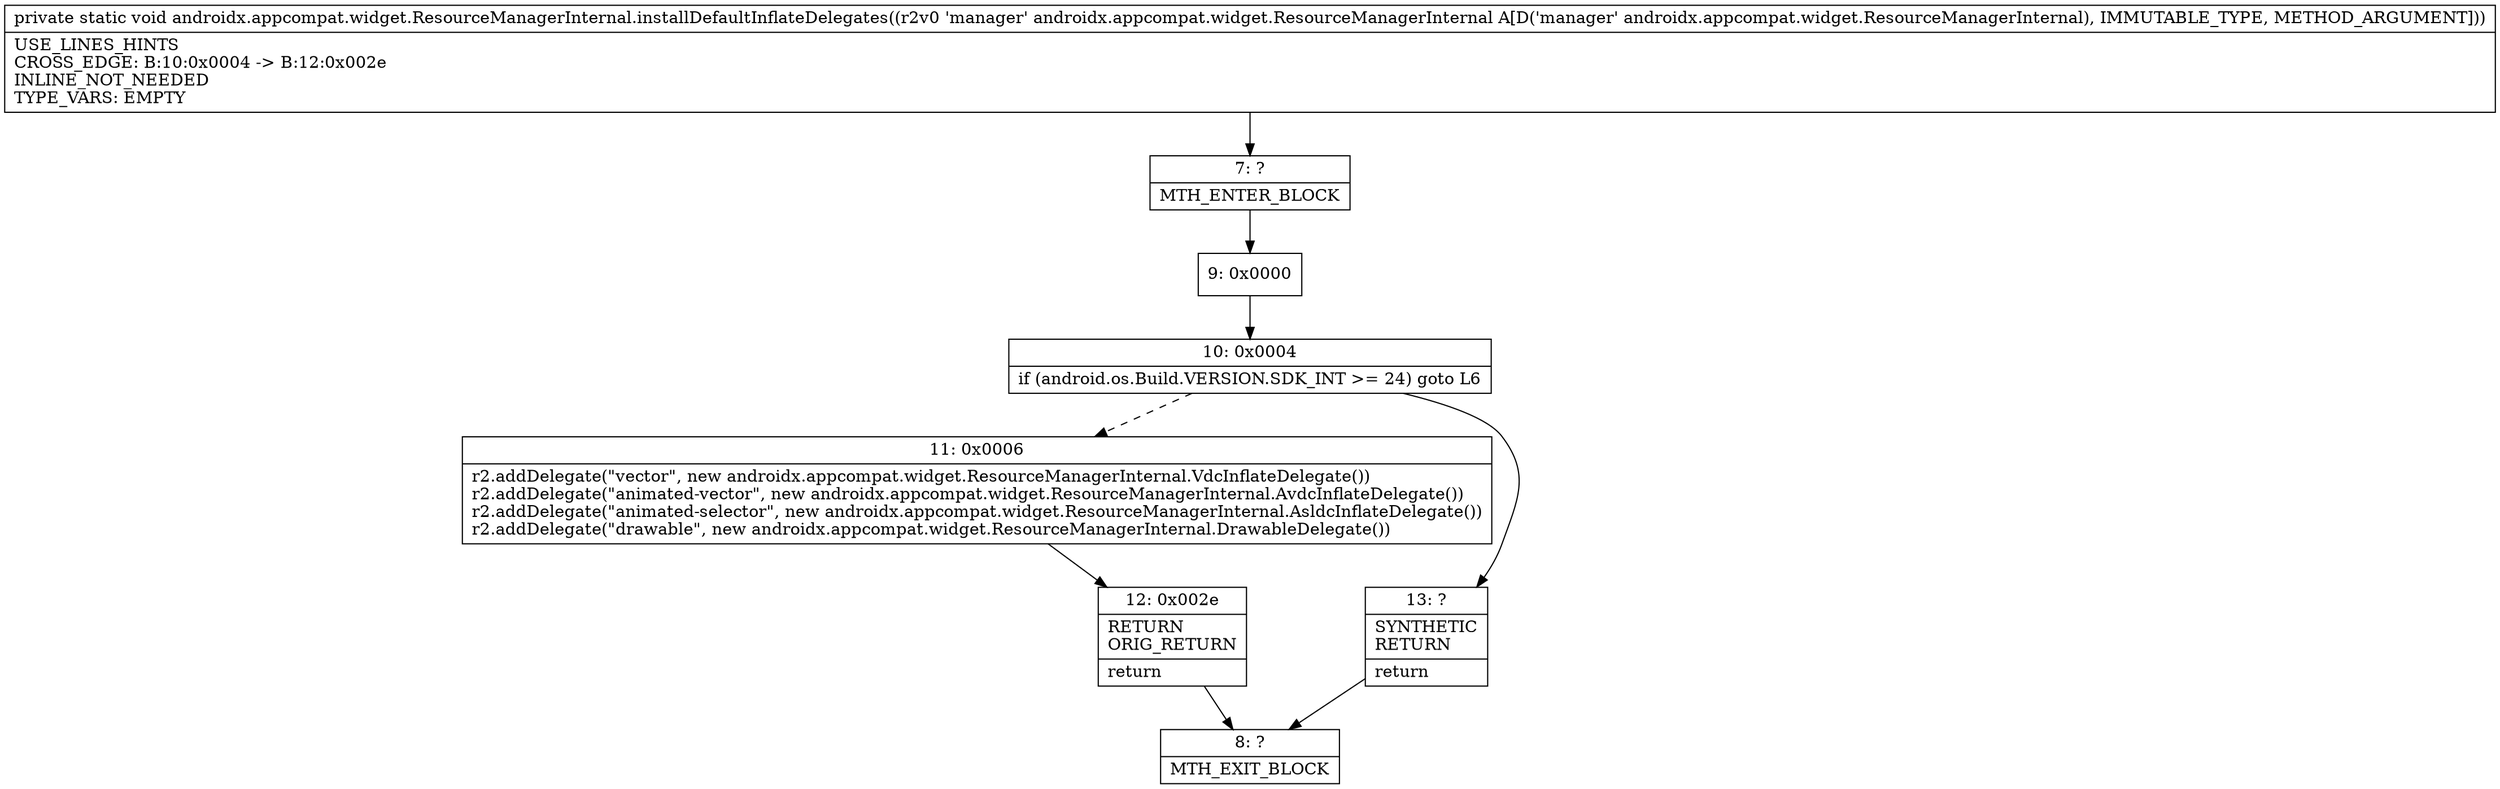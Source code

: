digraph "CFG forandroidx.appcompat.widget.ResourceManagerInternal.installDefaultInflateDelegates(Landroidx\/appcompat\/widget\/ResourceManagerInternal;)V" {
Node_7 [shape=record,label="{7\:\ ?|MTH_ENTER_BLOCK\l}"];
Node_9 [shape=record,label="{9\:\ 0x0000}"];
Node_10 [shape=record,label="{10\:\ 0x0004|if (android.os.Build.VERSION.SDK_INT \>= 24) goto L6\l}"];
Node_11 [shape=record,label="{11\:\ 0x0006|r2.addDelegate(\"vector\", new androidx.appcompat.widget.ResourceManagerInternal.VdcInflateDelegate())\lr2.addDelegate(\"animated\-vector\", new androidx.appcompat.widget.ResourceManagerInternal.AvdcInflateDelegate())\lr2.addDelegate(\"animated\-selector\", new androidx.appcompat.widget.ResourceManagerInternal.AsldcInflateDelegate())\lr2.addDelegate(\"drawable\", new androidx.appcompat.widget.ResourceManagerInternal.DrawableDelegate())\l}"];
Node_12 [shape=record,label="{12\:\ 0x002e|RETURN\lORIG_RETURN\l|return\l}"];
Node_8 [shape=record,label="{8\:\ ?|MTH_EXIT_BLOCK\l}"];
Node_13 [shape=record,label="{13\:\ ?|SYNTHETIC\lRETURN\l|return\l}"];
MethodNode[shape=record,label="{private static void androidx.appcompat.widget.ResourceManagerInternal.installDefaultInflateDelegates((r2v0 'manager' androidx.appcompat.widget.ResourceManagerInternal A[D('manager' androidx.appcompat.widget.ResourceManagerInternal), IMMUTABLE_TYPE, METHOD_ARGUMENT]))  | USE_LINES_HINTS\lCROSS_EDGE: B:10:0x0004 \-\> B:12:0x002e\lINLINE_NOT_NEEDED\lTYPE_VARS: EMPTY\l}"];
MethodNode -> Node_7;Node_7 -> Node_9;
Node_9 -> Node_10;
Node_10 -> Node_11[style=dashed];
Node_10 -> Node_13;
Node_11 -> Node_12;
Node_12 -> Node_8;
Node_13 -> Node_8;
}

